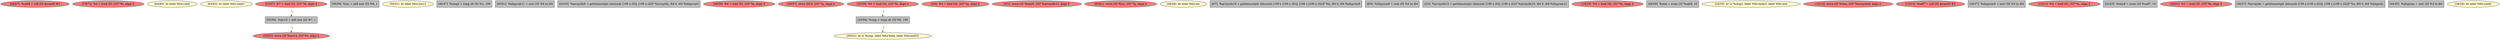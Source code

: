 
digraph G {


node1339 [fillcolor=lightcoral,label="[66/67]  %call4 = call i32 @rand() #3",shape=ellipse,style=filled ]
node1341 [fillcolor=lightcoral,label="[70/71]  %2 = load i32, i32* %i, align 4",shape=ellipse,style=filled ]
node1338 [fillcolor=lemonchiffon,label="[64/65]  br label %for.cond",shape=ellipse,style=filled ]
node1337 [fillcolor=lemonchiffon,label="[62/63]  br label %for.cond1",shape=ellipse,style=filled ]
node1336 [fillcolor=lightcoral,label="[54/55]  store i32 %inc14, i32* %i, align 4",shape=ellipse,style=filled ]
node1333 [fillcolor=grey,label="[58/59]  %inc = add nsw i32 %6, 1",shape=rectangle,style=filled ]
node1332 [fillcolor=lightcoral,label="[52/57]  %7 = load i32, i32* %i, align 4",shape=ellipse,style=filled ]
node1331 [fillcolor=lemonchiffon,label="[50/51]  br label %for.inc13",shape=ellipse,style=filled ]
node1329 [fillcolor=grey,label="[46/47]  %cmp2 = icmp slt i32 %1, 100",shape=rectangle,style=filled ]
node1325 [fillcolor=grey,label="[40/41]  %idxprom11 = sext i32 %5 to i64",shape=rectangle,style=filled ]
node1327 [fillcolor=grey,label="[42/43]  %arrayidx6 = getelementptr inbounds [100 x i32], [100 x i32]* %arrayidx, i64 0, i64 %idxprom5",shape=rectangle,style=filled ]
node1324 [fillcolor=lightcoral,label="[38/39]  %6 = load i32, i32* %j, align 4",shape=ellipse,style=filled ]
node1323 [fillcolor=lightcoral,label="[36/37]  store i32 0, i32* %j, align 4",shape=ellipse,style=filled ]
node1322 [fillcolor=lightcoral,label="[32/35]  %0 = load i32, i32* %i, align 4",shape=ellipse,style=filled ]
node1308 [fillcolor=lightcoral,label="[4/5]  %5 = load i32, i32* %j, align 4",shape=ellipse,style=filled ]
node1334 [fillcolor=grey,label="[53/56]  %inc14 = add nsw i32 %7, 1",shape=rectangle,style=filled ]
node1306 [fillcolor=lightcoral,label="[0/1]  store i32 %rem8, i32* %arrayidx12, align 4",shape=ellipse,style=filled ]
node1335 [fillcolor=lightcoral,label="[60/61]  store i32 %inc, i32* %j, align 4",shape=ellipse,style=filled ]
node1330 [fillcolor=lemonchiffon,label="[48/49]  br label %for.inc",shape=ellipse,style=filled ]
node1309 [fillcolor=grey,label="[6/7]  %arrayidx10 = getelementptr inbounds [100 x [100 x i32]], [100 x [100 x i32]]* %b, i64 0, i64 %idxprom9",shape=rectangle,style=filled ]
node1310 [fillcolor=grey,label="[8/9]  %idxprom9 = sext i32 %4 to i64",shape=rectangle,style=filled ]
node1307 [fillcolor=grey,label="[2/3]  %arrayidx12 = getelementptr inbounds [100 x i32], [100 x i32]* %arrayidx10, i64 0, i64 %idxprom11",shape=rectangle,style=filled ]
node1315 [fillcolor=lightcoral,label="[18/19]  %3 = load i32, i32* %j, align 4",shape=ellipse,style=filled ]
node1340 [fillcolor=grey,label="[68/69]  %rem = srem i32 %call4, 10",shape=rectangle,style=filled ]
node1318 [fillcolor=lemonchiffon,label="[24/25]  br i1 %cmp2, label %for.body3, label %for.end",shape=ellipse,style=filled ]
node1326 [fillcolor=grey,label="[33/34]  %cmp = icmp slt i32 %0, 100",shape=rectangle,style=filled ]
node1313 [fillcolor=lightcoral,label="[14/15]  store i32 %rem, i32* %arrayidx6, align 4",shape=ellipse,style=filled ]
node1312 [fillcolor=lightcoral,label="[12/13]  %call7 = call i32 @rand() #3",shape=ellipse,style=filled ]
node1314 [fillcolor=grey,label="[16/17]  %idxprom5 = sext i32 %3 to i64",shape=rectangle,style=filled ]
node1321 [fillcolor=lemonchiffon,label="[30/31]  br i1 %cmp, label %for.body, label %for.end15",shape=ellipse,style=filled ]
node1311 [fillcolor=lightcoral,label="[10/11]  %4 = load i32, i32* %i, align 4",shape=ellipse,style=filled ]
node1317 [fillcolor=grey,label="[22/23]  %rem8 = srem i32 %call7, 10",shape=rectangle,style=filled ]
node1316 [fillcolor=lightcoral,label="[20/21]  %1 = load i32, i32* %j, align 4",shape=ellipse,style=filled ]
node1319 [fillcolor=grey,label="[26/27]  %arrayidx = getelementptr inbounds [100 x [100 x i32]], [100 x [100 x i32]]* %a, i64 0, i64 %idxprom",shape=rectangle,style=filled ]
node1328 [fillcolor=grey,label="[44/45]  %idxprom = sext i32 %2 to i64",shape=rectangle,style=filled ]
node1320 [fillcolor=lemonchiffon,label="[28/29]  br label %for.cond1",shape=ellipse,style=filled ]

node1332->node1334 [style=dotted,color=forestgreen,label="T",fontcolor=forestgreen ]
node1334->node1336 [style=dotted,color=forestgreen,label="T",fontcolor=forestgreen ]
node1326->node1321 [style=dotted,color=forestgreen,label="T",fontcolor=forestgreen ]
node1322->node1326 [style=dotted,color=forestgreen,label="T",fontcolor=forestgreen ]


}
